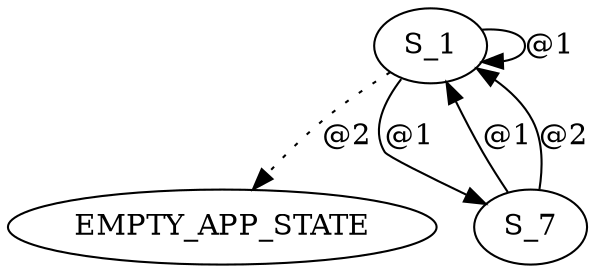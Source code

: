digraph graphtest {
  S_1 -> S_1  [ label="@1"] ;
  S_1 -> EMPTY_APP_STATE  [ style=dotted,label="@2"] ;
  S_1 -> S_7  [ label="@1"] ;
  S_7 -> S_1  [ label="@1"] ;
  S_7 -> S_1  [ label="@2"] ;
}